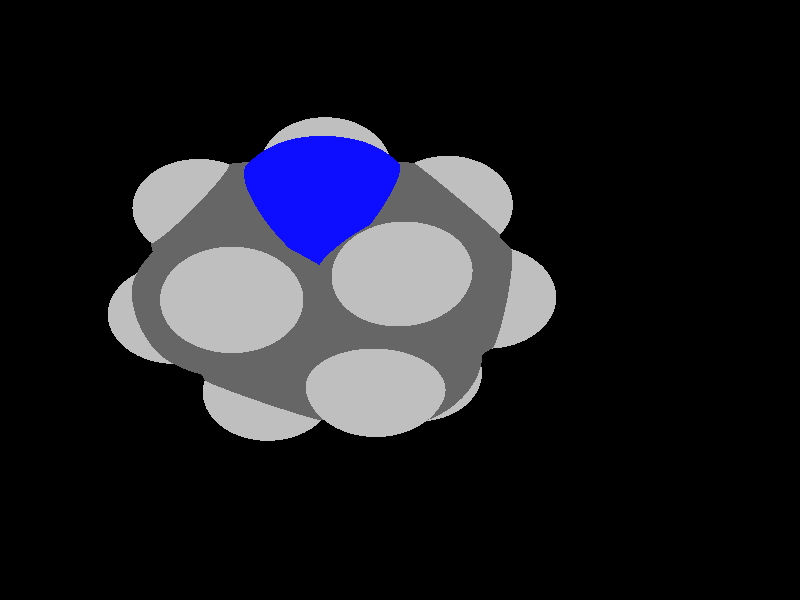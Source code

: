 global_settings {
	ambient_light rgb <0.200000002980232, 0.200000002980232, 0.200000002980232>
	max_trace_level 15
}

background { color rgb <0,0,0> }

camera {
	perspective
	location <2.47421886666554, -1.38608070173682, 18.5935237546776>
	angle 40
	up <0, 1, 0>
	right <1, 0, 0> * 1
	direction <0, 0, -1> }

light_source {
	<33.5827305128954, 29.3848882604928, 41.9784125155922>
	color rgb <1, 1, 1>
	fade_distance 83.9568250311843
	fade_power 0
	spotlight
	area_light <20, 0, 0>, <0, 0, 20>, 20, 20
	circular
	orient
	point_at <-33.5827305128954, -29.3848882604928, -41.9784125155922>
}

light_source {
	<-33.5827305128954, 29.3848882604928, -20.9892062577961>
	color rgb <0.300000011920929, 0.300000011920929, 0.300000011920929> shadowless
	fade_distance 83.9568250311843
	fade_power 0
	parallel
	point_at <33.5827305128954, -29.3848882604928, 20.9892062577961>
}

#default {
	finish {ambient 0.5 diffuse 1 specular 0.2 roughness .01 metallic 1}
}

union {
cylinder {
	<1.22734095836497, 0.67910504363221, 0.400912400369771>, 	<0.625028027407237, 0.345836813259455, 0.204166156974046>, 0.075
	pigment { rgbt <0.0500000007450581, 0.0500000007450581, 1, 0> }
}
cylinder {
	<0.625028027407237, 0.345836813259455, 0.204166156974046>, 	<0, 0, 0>, 0.075
	pigment { rgbt <0.400000005960464, 0.400000005960464, 0.400000005960464, 0> }
}
cylinder {
	<0, 0, 0>, 	<-0.0986553528280067, -0.699445135655446, 0.292679231054301>, 0.075
	pigment { rgbt <0.400000005960464, 0.400000005960464, 0.400000005960464, 0> }
}
cylinder {
	<-0.0986553528280067, -0.699445135655446, 0.292679231054301>, 	<-0.197310705656013, -1.39889027131089, 0.585358462108601>, 0.075
	pigment { rgbt <0.400000005960464, 0.400000005960464, 0.400000005960464, 0> }
}
cylinder {
	<-0.197310705656013, -1.39889027131089, 0.585358462108601>, 	<0.263740048590266, -1.92004875226375, 0.274705250826539>, 0.075
	pigment { rgbt <0.400000005960464, 0.400000005960464, 0.400000005960464, 0> }
}
cylinder {
	<0.263740048590266, -1.92004875226375, 0.274705250826539>, 	<0.724790802836545, -2.4412072332166, -0.0359479604555243>, 0.075
	pigment { rgbt <0.400000005960464, 0.400000005960464, 0.400000005960464, 0> }
}
cylinder {
	<0.724790802836545, -2.4412072332166, -0.0359479604555243>, 	<1.42503442532637, -2.47012566809478, 0.2637960398573>, 0.075
	pigment { rgbt <0.400000005960464, 0.400000005960464, 0.400000005960464, 0> }
}
cylinder {
	<1.42503442532637, -2.47012566809478, 0.2637960398573>, 	<2.1252780478162, -2.49904410297296, 0.563540040170125>, 0.075
	pigment { rgbt <0.400000005960464, 0.400000005960464, 0.400000005960464, 0> }
}
cylinder {
	<2.1252780478162, -2.49904410297296, 0.563540040170125>, 	<2.45741451132537, -1.83530280006767, 0.740918794119232>, 0.075
	pigment { rgbt <0.400000005960464, 0.400000005960464, 0.400000005960464, 0> }
}
cylinder {
	<2.45741451132537, -1.83530280006767, 0.740918794119232>, 	<2.78955097483455, -1.17156149716238, 0.918297548068338>, 0.075
	pigment { rgbt <0.400000005960464, 0.400000005960464, 0.400000005960464, 0> }
}
cylinder {
	<2.78955097483455, -1.17156149716238, 0.918297548068338>, 	<2.62325390482468, -0.585780748581189, 0.459148774034169>, 0.075
	pigment { rgbt <0.400000005960464, 0.400000005960464, 0.400000005960464, 0> }
}
cylinder {
	<2.62325390482468, -0.585780748581189, 0.459148774034169>, 	<2.4569568348148, 3.78169717762944e-16, -8.32667268468867e-17>, 0.075
	pigment { rgbt <0.400000005960464, 0.400000005960464, 0.400000005960464, 0> }
}
cylinder {
	<1.22734095836497, 0.67910504363221, 0.400912400369771>, 	<1.83078520886795, 0.34582857744781, 0.204161294929438>, 0.075
	pigment { rgbt <0.0500000007450581, 0.0500000007450581, 1, 0> }
}
cylinder {
	<1.83078520886795, 0.34582857744781, 0.204161294929438>, 	<2.4569568348148, 3.78169717762944e-16, -8.32667268468867e-17>, 0.075
	pigment { rgbt <0.400000005960464, 0.400000005960464, 0.400000005960464, 0> }
}
cylinder {
	<1.22734095836497, 0.67910504363221, 0.400912400369771>, 	<1.22441667558936, 1.24496100303016, 0.151924545598382>, 0.075
	pigment { rgbt <0.0500000007450581, 0.0500000007450581, 1, 0> }
}
cylinder {
	<1.22441667558936, 1.24496100303016, 0.151924545598382>, 	<1.2225141078424, 1.61311257399232, -0.0100694536909654>, 0.075
	pigment { rgbt <0.75, 0.75, 0.75, 0> }
}
cylinder {
	<0, 0, 0>, 	<-0.511322218666587, 0.379899426190364, 0.207174436428699>, 0.075
	pigment { rgbt <0.400000005960464, 0.400000005960464, 0.400000005960464, 0> }
}
cylinder {
	<-0.511322218666587, 0.379899426190364, 0.207174436428699>, 	<-0.8371524258352, 0.621982997410174, 0.339192344270916>, 0.075
	pigment { rgbt <0.75, 0.75, 0.75, 0> }
}
cylinder {
	<0, 0, 0>, 	<-0.0429472650053751, -0.0199053217358144, -0.668361269297596>, 0.075
	pigment { rgbt <0.400000005960464, 0.400000005960464, 0.400000005960464, 0> }
}
cylinder {
	<-0.0429472650053751, -0.0199053217358144, -0.668361269297596>, 	<-0.0703189575120166, -0.0325916323944859, -1.09432970161273>, 0.075
	pigment { rgbt <0.75, 0.75, 0.75, 0> }
}
cylinder {
	<-0.197310705656013, -1.39889027131089, 0.585358462108601>, 	<-0.135549062216855, -1.39083980861829, 1.25224850693011>, 0.075
	pigment { rgbt <0.400000005960464, 0.400000005960464, 0.400000005960464, 0> }
}
cylinder {
	<-0.135549062216855, -1.39083980861829, 1.25224850693011>, 	<-0.0961944854745691, -1.38571004629001, 1.67719146482677>, 0.075
	pigment { rgbt <0.75, 0.75, 0.75, 0> }
}
cylinder {
	<-0.197310705656013, -1.39889027131089, 0.585358462108601>, 	<-0.829436178815336, -1.58128829409427, 0.457053307058489>, 0.075
	pigment { rgbt <0.400000005960464, 0.400000005960464, 0.400000005960464, 0> }
}
cylinder {
	<-0.829436178815336, -1.58128829409427, 0.457053307058489>, 	<-1.23240384628799, -1.69756347823658, 0.375261271694287>, 0.075
	pigment { rgbt <0.75, 0.75, 0.75, 0> }
}
cylinder {
	<0.724790802836545, -2.4412072332166, -0.0359479604555243>, 	<0.446707743800484, -3.04661326675363, 0.0372743241915291>, 0.075
	pigment { rgbt <0.400000005960464, 0.400000005960464, 0.400000005960464, 0> }
}
cylinder {
	<0.446707743800484, -3.04661326675363, 0.0372743241915291>, 	<0.269447075024384, -3.43252199042005, 0.0839489802847199>, 0.075
	pigment { rgbt <0.75, 0.75, 0.75, 0> }
}
cylinder {
	<0.724790802836545, -2.4412072332166, -0.0359479604555243>, 	<0.767682983346105, -2.34033488939923, -0.697034558662906>, 0.075
	pigment { rgbt <0.400000005960464, 0.400000005960464, 0.400000005960464, 0> }
}
cylinder {
	<0.767682983346105, -2.34033488939923, -0.697034558662906>, 	<0.795021352540025, -2.27604146006143, -1.11839409963841>, 0.075
	pigment { rgbt <0.75, 0.75, 0.75, 0> }
}
cylinder {
	<2.1252780478162, -2.49904410297296, 0.563540040170125>, 	<2.11068233222123, -2.87713333591317, 1.11687935401761>, 0.075
	pigment { rgbt <0.400000005960464, 0.400000005960464, 0.400000005960464, 0> }
}
cylinder {
	<2.11068233222123, -2.87713333591317, 1.11687935401761>, 	<2.10137764176373, -3.11816319532171, 1.46963020064901>, 0.075
	pigment { rgbt <0.75, 0.75, 0.75, 0> }
}
cylinder {
	<2.1252780478162, -2.49904410297296, 0.563540040170125>, 	<2.51858442374259, -2.8288367530585, 0.132336149095001>, 0.075
	pigment { rgbt <0.400000005960464, 0.400000005960464, 0.400000005960464, 0> }
}
cylinder {
	<2.51858442374259, -2.8288367530585, 0.132336149095001>, 	<2.76932163334335, -3.03908325271036, -0.142561149893607>, 0.075
	pigment { rgbt <0.75, 0.75, 0.75, 0> }
}
cylinder {
	<2.78955097483455, -1.17156149716238, 0.918297548068338>, 	<2.63788101272047, -1.01104253267096, 1.55157646334449>, 0.075
	pigment { rgbt <0.400000005960464, 0.400000005960464, 0.400000005960464, 0> }
}
cylinder {
	<2.63788101272047, -1.01104253267096, 1.55157646334449>, 	<2.54116389648897, -0.908682572071775, 1.95540665886899>, 0.075
	pigment { rgbt <0.75, 0.75, 0.75, 0> }
}
cylinder {
	<2.78955097483455, -1.17156149716238, 0.918297548068338>, 	<3.45310696989912, -1.2669682139273, 0.915336045333865>, 0.075
	pigment { rgbt <0.400000005960464, 0.400000005960464, 0.400000005960464, 0> }
}
cylinder {
	<3.45310696989912, -1.2669682139273, 0.915336045333865>, 	<3.87613879183356, -1.32779213461831, 0.913448020951979>, 0.075
	pigment { rgbt <0.75, 0.75, 0.75, 0> }
}
cylinder {
	<2.4569568348148, 3.78169717762944e-16, -8.32667268468867e-17>, 	<2.44671983207739, -0.179156767455872, -0.645088054936548>, 0.075
	pigment { rgbt <0.400000005960464, 0.400000005960464, 0.400000005960464, 0> }
}
cylinder {
	<2.44671983207739, -0.179156767455872, -0.645088054936548>, 	<2.44019796850576, -0.293295253617596, -1.05606540777143>, 0.075
	pigment { rgbt <0.75, 0.75, 0.75, 0> }
}
cylinder {
	<2.4569568348148, 3.78169717762944e-16, -8.32667268468867e-17>, 	<2.95205047402431, 0.447182432082344, 0.0616993234011569>, 0.075
	pigment { rgbt <0.400000005960464, 0.400000005960464, 0.400000005960464, 0> }
}
cylinder {
	<2.95205047402431, 0.447182432082344, 0.0616993234011569>, 	<3.26757962991749, 0.732177197013049, 0.101021047394684>, 0.075
	pigment { rgbt <0.75, 0.75, 0.75, 0> }
}
sphere {
	<1.22734095836497, 0.67910504363221, 0.400912400369771>, 0.3834
	pigment { rgbt <0.0500000007450581, 0.0500000007450581, 1,0> }
}
sphere {
	<0, 0, 0>, 0.4104
	pigment { rgbt <0.400000005960464, 0.400000005960464, 0.400000005960464,0> }
}
sphere {
	<-0.197310705656013, -1.39889027131089, 0.585358462108601>, 0.4104
	pigment { rgbt <0.400000005960464, 0.400000005960464, 0.400000005960464,0> }
}
sphere {
	<0.724790802836545, -2.4412072332166, -0.0359479604555243>, 0.4104
	pigment { rgbt <0.400000005960464, 0.400000005960464, 0.400000005960464,0> }
}
sphere {
	<2.1252780478162, -2.49904410297296, 0.563540040170125>, 0.4104
	pigment { rgbt <0.400000005960464, 0.400000005960464, 0.400000005960464,0> }
}
sphere {
	<2.78955097483455, -1.17156149716238, 0.918297548068338>, 0.4104
	pigment { rgbt <0.400000005960464, 0.400000005960464, 0.400000005960464,0> }
}
sphere {
	<2.4569568348148, 3.78169717762944e-16, -8.32667268468867e-17>, 0.4104
	pigment { rgbt <0.400000005960464, 0.400000005960464, 0.400000005960464,0> }
}
sphere {
	<1.2225141078424, 1.61311257399232, -0.0100694536909654>, 0.1674
	pigment { rgbt <0.75, 0.75, 0.75,0> }
}
sphere {
	<-0.8371524258352, 0.621982997410174, 0.339192344270916>, 0.1674
	pigment { rgbt <0.75, 0.75, 0.75,0> }
}
sphere {
	<-0.0703189575120166, -0.0325916323944859, -1.09432970161273>, 0.1674
	pigment { rgbt <0.75, 0.75, 0.75,0> }
}
sphere {
	<-0.0961944854745691, -1.38571004629001, 1.67719146482677>, 0.1674
	pigment { rgbt <0.75, 0.75, 0.75,0> }
}
sphere {
	<-1.23240384628799, -1.69756347823658, 0.375261271694287>, 0.1674
	pigment { rgbt <0.75, 0.75, 0.75,0> }
}
sphere {
	<0.269447075024384, -3.43252199042005, 0.0839489802847199>, 0.1674
	pigment { rgbt <0.75, 0.75, 0.75,0> }
}
sphere {
	<0.795021352540025, -2.27604146006143, -1.11839409963841>, 0.1674
	pigment { rgbt <0.75, 0.75, 0.75,0> }
}
sphere {
	<2.10137764176373, -3.11816319532171, 1.46963020064901>, 0.1674
	pigment { rgbt <0.75, 0.75, 0.75,0> }
}
sphere {
	<2.76932163334335, -3.03908325271036, -0.142561149893607>, 0.1674
	pigment { rgbt <0.75, 0.75, 0.75,0> }
}
sphere {
	<2.54116389648897, -0.908682572071775, 1.95540665886899>, 0.1674
	pigment { rgbt <0.75, 0.75, 0.75,0> }
}
sphere {
	<3.87613879183356, -1.32779213461831, 0.913448020951979>, 0.1674
	pigment { rgbt <0.75, 0.75, 0.75,0> }
}
sphere {
	<2.44019796850576, -0.293295253617596, -1.05606540777143>, 0.1674
	pigment { rgbt <0.75, 0.75, 0.75,0> }
}
sphere {
	<3.26757962991749, 0.732177197013049, 0.101021047394684>, 0.1674
	pigment { rgbt <0.75, 0.75, 0.75,0> }
}
}
merge {
}
union {
}
merge {
sphere {
	<1.22734095836497, 0.67910504363221, 0.400912400369771>, 1.549845
	pigment { rgbt <0, 0, 0,0> }
}
sphere {
	<0, 0, 0>, 1.69983
	pigment { rgbt <0, 0, 0,0> }
}
sphere {
	<-0.197310705656013, -1.39889027131089, 0.585358462108601>, 1.69983
	pigment { rgbt <0, 0, 0,0> }
}
sphere {
	<0.724790802836545, -2.4412072332166, -0.0359479604555243>, 1.69983
	pigment { rgbt <0, 0, 0,0> }
}
sphere {
	<2.1252780478162, -2.49904410297296, 0.563540040170125>, 1.69983
	pigment { rgbt <0, 0, 0,0> }
}
sphere {
	<2.78955097483455, -1.17156149716238, 0.918297548068338>, 1.69983
	pigment { rgbt <0, 0, 0,0> }
}
sphere {
	<2.4569568348148, 3.78169717762944e-16, -8.32667268468867e-17>, 1.69983
	pigment { rgbt <0, 0, 0,0> }
}
sphere {
	<1.2225141078424, 1.61311257399232, -0.0100694536909654>, 1.09989
	pigment { rgbt <0, 0, 0,0> }
}
sphere {
	<-0.8371524258352, 0.621982997410174, 0.339192344270916>, 1.09989
	pigment { rgbt <0, 0, 0,0> }
}
sphere {
	<-0.0703189575120166, -0.0325916323944859, -1.09432970161273>, 1.09989
	pigment { rgbt <0, 0, 0,0> }
}
sphere {
	<-0.0961944854745691, -1.38571004629001, 1.67719146482677>, 1.09989
	pigment { rgbt <0, 0, 0,0> }
}
sphere {
	<-1.23240384628799, -1.69756347823658, 0.375261271694287>, 1.09989
	pigment { rgbt <0, 0, 0,0> }
}
sphere {
	<0.269447075024384, -3.43252199042005, 0.0839489802847199>, 1.09989
	pigment { rgbt <0, 0, 0,0> }
}
sphere {
	<0.795021352540025, -2.27604146006143, -1.11839409963841>, 1.09989
	pigment { rgbt <0, 0, 0,0> }
}
sphere {
	<2.10137764176373, -3.11816319532171, 1.46963020064901>, 1.09989
	pigment { rgbt <0, 0, 0,0> }
}
sphere {
	<2.76932163334335, -3.03908325271036, -0.142561149893607>, 1.09989
	pigment { rgbt <0, 0, 0,0> }
}
sphere {
	<2.54116389648897, -0.908682572071775, 1.95540665886899>, 1.09989
	pigment { rgbt <0, 0, 0,0> }
}
sphere {
	<3.87613879183356, -1.32779213461831, 0.913448020951979>, 1.09989
	pigment { rgbt <0, 0, 0,0> }
}
sphere {
	<2.44019796850576, -0.293295253617596, -1.05606540777143>, 1.09989
	pigment { rgbt <0, 0, 0,0> }
}
sphere {
	<3.26757962991749, 0.732177197013049, 0.101021047394684>, 1.09989
	pigment { rgbt <0, 0, 0,0> }
}
sphere {
	<1.22734095836497, 0.67910504363221, 0.400912400369771>, 1.55
	pigment { rgbt <0.0500000007450581, 0.0500000007450581, 1,0.350000023841858> }
}
sphere {
	<0, 0, 0>, 1.7
	pigment { rgbt <0.400000005960464, 0.400000005960464, 0.400000005960464,0.350000023841858> }
}
sphere {
	<-0.197310705656013, -1.39889027131089, 0.585358462108601>, 1.7
	pigment { rgbt <0.400000005960464, 0.400000005960464, 0.400000005960464,0.350000023841858> }
}
sphere {
	<0.724790802836545, -2.4412072332166, -0.0359479604555243>, 1.7
	pigment { rgbt <0.400000005960464, 0.400000005960464, 0.400000005960464,0.350000023841858> }
}
sphere {
	<2.1252780478162, -2.49904410297296, 0.563540040170125>, 1.7
	pigment { rgbt <0.400000005960464, 0.400000005960464, 0.400000005960464,0.350000023841858> }
}
sphere {
	<2.78955097483455, -1.17156149716238, 0.918297548068338>, 1.7
	pigment { rgbt <0.400000005960464, 0.400000005960464, 0.400000005960464,0.350000023841858> }
}
sphere {
	<2.4569568348148, 3.78169717762944e-16, -8.32667268468867e-17>, 1.7
	pigment { rgbt <0.400000005960464, 0.400000005960464, 0.400000005960464,0.350000023841858> }
}
sphere {
	<1.2225141078424, 1.61311257399232, -0.0100694536909654>, 1.1
	pigment { rgbt <0.75, 0.75, 0.75,0.350000023841858> }
}
sphere {
	<-0.8371524258352, 0.621982997410174, 0.339192344270916>, 1.1
	pigment { rgbt <0.75, 0.75, 0.75,0.350000023841858> }
}
sphere {
	<-0.0703189575120166, -0.0325916323944859, -1.09432970161273>, 1.1
	pigment { rgbt <0.75, 0.75, 0.75,0.350000023841858> }
}
sphere {
	<-0.0961944854745691, -1.38571004629001, 1.67719146482677>, 1.1
	pigment { rgbt <0.75, 0.75, 0.75,0.350000023841858> }
}
sphere {
	<-1.23240384628799, -1.69756347823658, 0.375261271694287>, 1.1
	pigment { rgbt <0.75, 0.75, 0.75,0.350000023841858> }
}
sphere {
	<0.269447075024384, -3.43252199042005, 0.0839489802847199>, 1.1
	pigment { rgbt <0.75, 0.75, 0.75,0.350000023841858> }
}
sphere {
	<0.795021352540025, -2.27604146006143, -1.11839409963841>, 1.1
	pigment { rgbt <0.75, 0.75, 0.75,0.350000023841858> }
}
sphere {
	<2.10137764176373, -3.11816319532171, 1.46963020064901>, 1.1
	pigment { rgbt <0.75, 0.75, 0.75,0.350000023841858> }
}
sphere {
	<2.76932163334335, -3.03908325271036, -0.142561149893607>, 1.1
	pigment { rgbt <0.75, 0.75, 0.75,0.350000023841858> }
}
sphere {
	<2.54116389648897, -0.908682572071775, 1.95540665886899>, 1.1
	pigment { rgbt <0.75, 0.75, 0.75,0.350000023841858> }
}
sphere {
	<3.87613879183356, -1.32779213461831, 0.913448020951979>, 1.1
	pigment { rgbt <0.75, 0.75, 0.75,0.350000023841858> }
}
sphere {
	<2.44019796850576, -0.293295253617596, -1.05606540777143>, 1.1
	pigment { rgbt <0.75, 0.75, 0.75,0.350000023841858> }
}
sphere {
	<3.26757962991749, 0.732177197013049, 0.101021047394684>, 1.1
	pigment { rgbt <0.75, 0.75, 0.75,0.350000023841858> }
}
}
